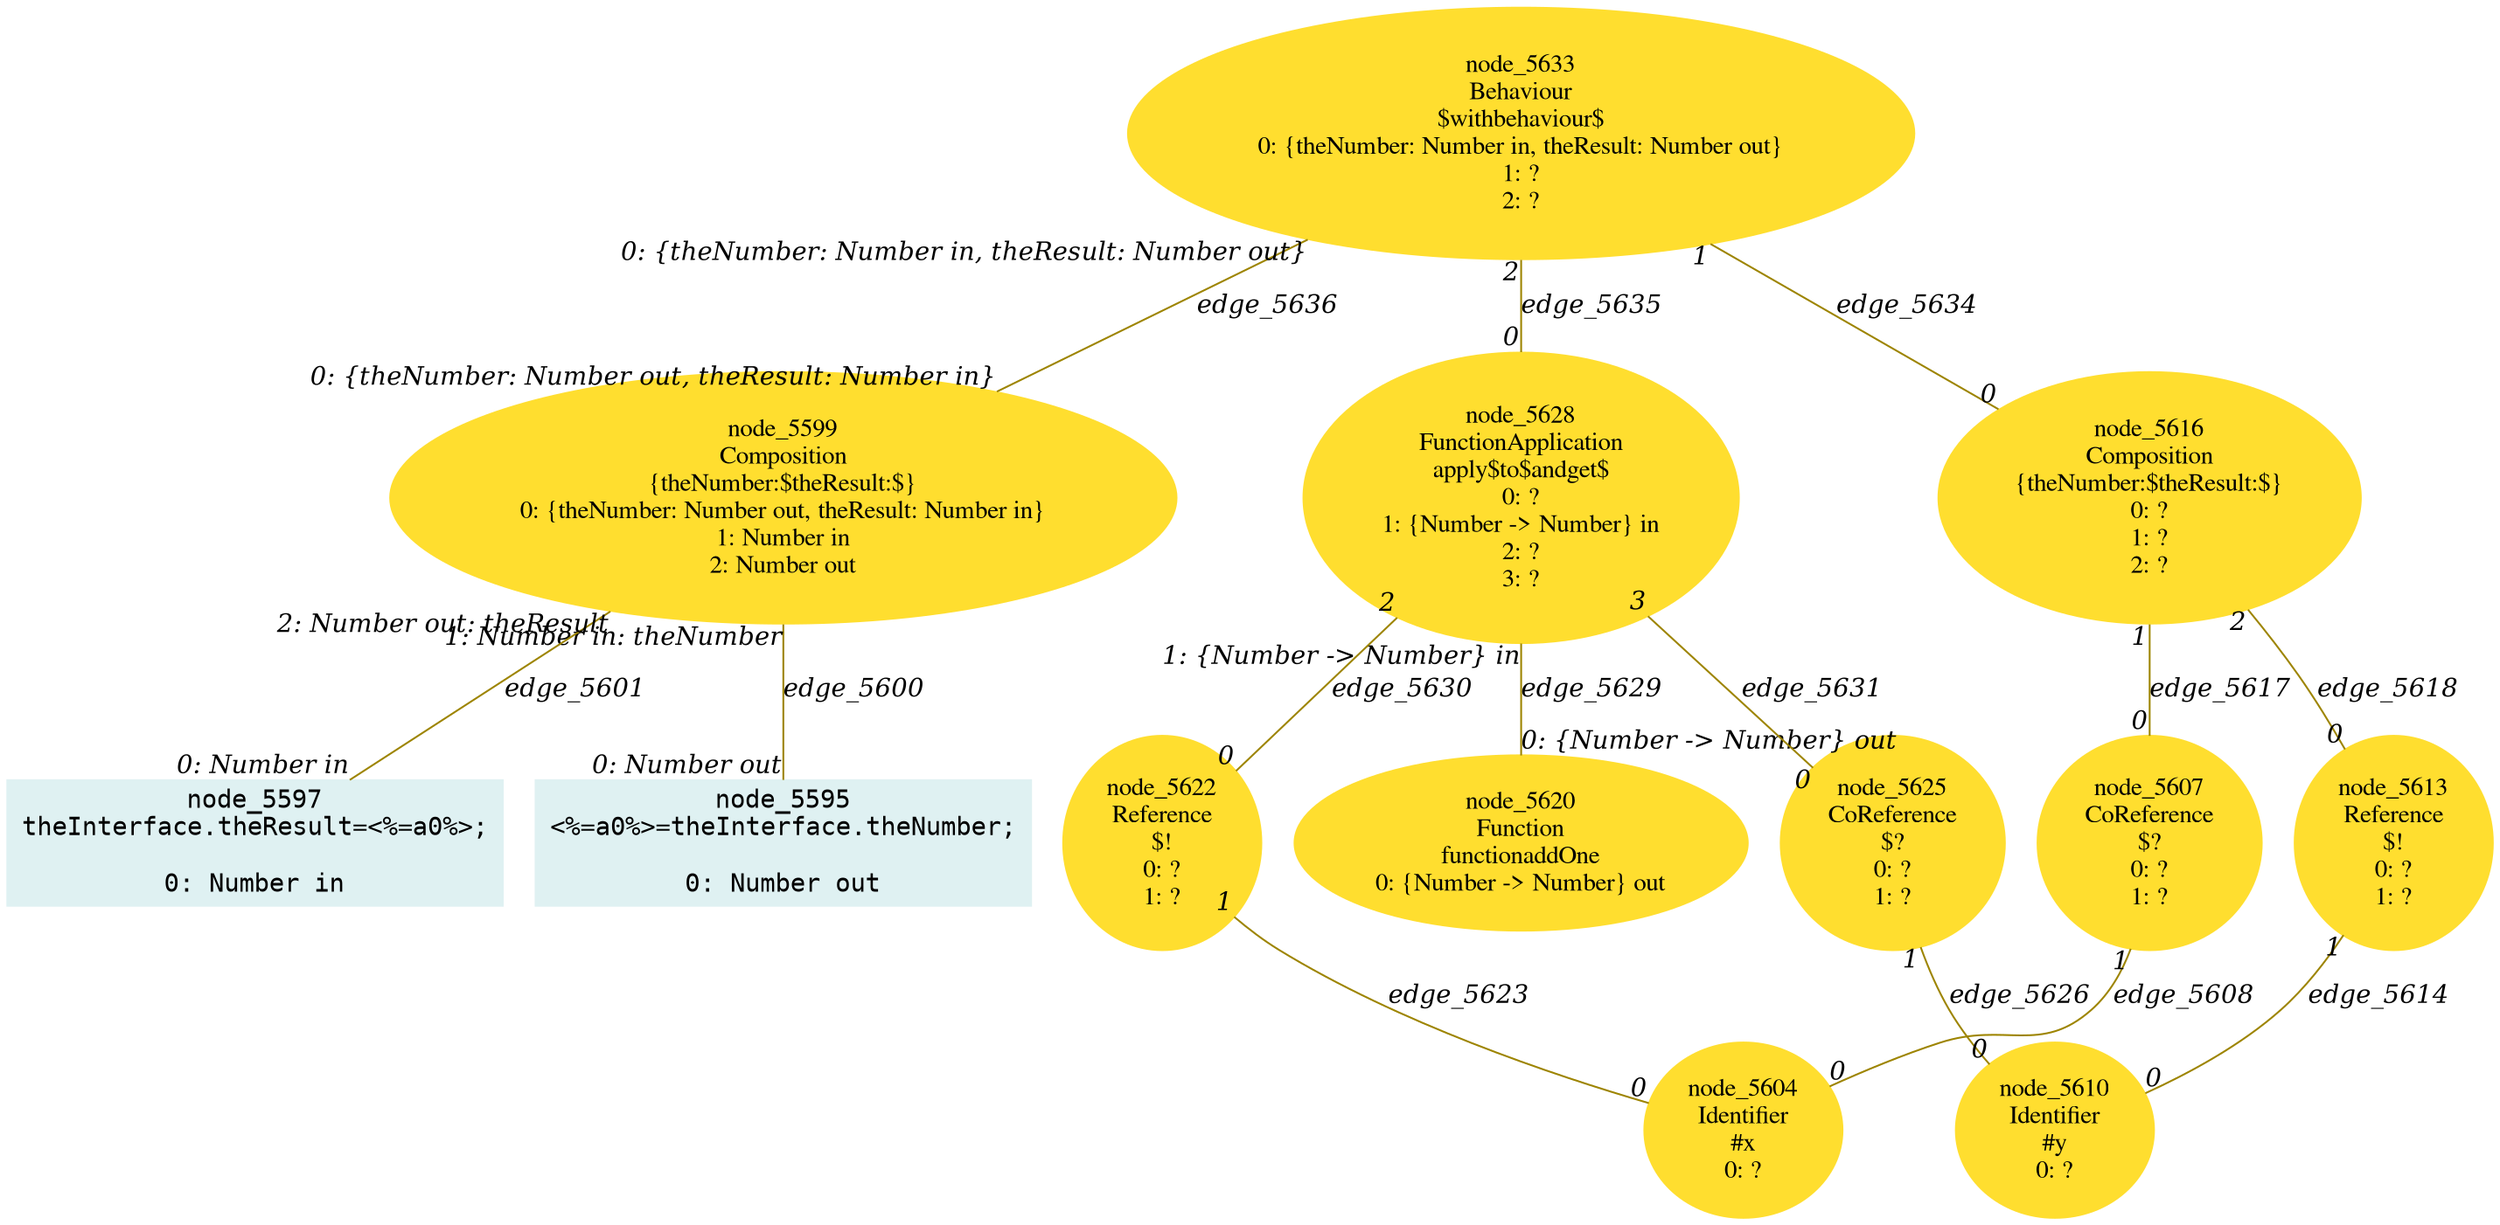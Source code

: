 digraph g{node_5595 [shape="box", style="filled", color="#dff1f2", fontname="Courier", label="node_5595
<%=a0%>=theInterface.theNumber;

0: Number out" ]
node_5597 [shape="box", style="filled", color="#dff1f2", fontname="Courier", label="node_5597
theInterface.theResult=<%=a0%>;

0: Number in" ]
node_5599 [shape="ellipse", style="filled", color="#ffde2f", fontname="Times", label="node_5599
Composition
{theNumber:$theResult:$}
0: {theNumber: Number out, theResult: Number in}
1: Number in
2: Number out" ]
node_5604 [shape="ellipse", style="filled", color="#ffde2f", fontname="Times", label="node_5604
Identifier
#x
0: ?" ]
node_5607 [shape="ellipse", style="filled", color="#ffde2f", fontname="Times", label="node_5607
CoReference
$?
0: ?
1: ?" ]
node_5610 [shape="ellipse", style="filled", color="#ffde2f", fontname="Times", label="node_5610
Identifier
#y
0: ?" ]
node_5613 [shape="ellipse", style="filled", color="#ffde2f", fontname="Times", label="node_5613
Reference
$!
0: ?
1: ?" ]
node_5616 [shape="ellipse", style="filled", color="#ffde2f", fontname="Times", label="node_5616
Composition
{theNumber:$theResult:$}
0: ?
1: ?
2: ?" ]
node_5620 [shape="ellipse", style="filled", color="#ffde2f", fontname="Times", label="node_5620
Function
functionaddOne
0: {Number -> Number} out" ]
node_5622 [shape="ellipse", style="filled", color="#ffde2f", fontname="Times", label="node_5622
Reference
$!
0: ?
1: ?" ]
node_5625 [shape="ellipse", style="filled", color="#ffde2f", fontname="Times", label="node_5625
CoReference
$?
0: ?
1: ?" ]
node_5628 [shape="ellipse", style="filled", color="#ffde2f", fontname="Times", label="node_5628
FunctionApplication
apply$to$andget$
0: ?
1: {Number -> Number} in
2: ?
3: ?" ]
node_5633 [shape="ellipse", style="filled", color="#ffde2f", fontname="Times", label="node_5633
Behaviour
$withbehaviour$
0: {theNumber: Number in, theResult: Number out}
1: ?
2: ?" ]
node_5599 -> node_5595 [dir=none, arrowHead=none, fontname="Times-Italic", arrowsize=1, color="#9d8400", label="edge_5600",  headlabel="0: Number out", taillabel="1: Number in: theNumber" ]
node_5599 -> node_5597 [dir=none, arrowHead=none, fontname="Times-Italic", arrowsize=1, color="#9d8400", label="edge_5601",  headlabel="0: Number in", taillabel="2: Number out: theResult" ]
node_5607 -> node_5604 [dir=none, arrowHead=none, fontname="Times-Italic", arrowsize=1, color="#9d8400", label="edge_5608",  headlabel="0", taillabel="1" ]
node_5613 -> node_5610 [dir=none, arrowHead=none, fontname="Times-Italic", arrowsize=1, color="#9d8400", label="edge_5614",  headlabel="0", taillabel="1" ]
node_5616 -> node_5607 [dir=none, arrowHead=none, fontname="Times-Italic", arrowsize=1, color="#9d8400", label="edge_5617",  headlabel="0", taillabel="1" ]
node_5616 -> node_5613 [dir=none, arrowHead=none, fontname="Times-Italic", arrowsize=1, color="#9d8400", label="edge_5618",  headlabel="0", taillabel="2" ]
node_5622 -> node_5604 [dir=none, arrowHead=none, fontname="Times-Italic", arrowsize=1, color="#9d8400", label="edge_5623",  headlabel="0", taillabel="1" ]
node_5625 -> node_5610 [dir=none, arrowHead=none, fontname="Times-Italic", arrowsize=1, color="#9d8400", label="edge_5626",  headlabel="0", taillabel="1" ]
node_5628 -> node_5620 [dir=none, arrowHead=none, fontname="Times-Italic", arrowsize=1, color="#9d8400", label="edge_5629",  headlabel="0: {Number -> Number} out", taillabel="1: {Number -> Number} in" ]
node_5628 -> node_5622 [dir=none, arrowHead=none, fontname="Times-Italic", arrowsize=1, color="#9d8400", label="edge_5630",  headlabel="0", taillabel="2" ]
node_5628 -> node_5625 [dir=none, arrowHead=none, fontname="Times-Italic", arrowsize=1, color="#9d8400", label="edge_5631",  headlabel="0", taillabel="3" ]
node_5633 -> node_5616 [dir=none, arrowHead=none, fontname="Times-Italic", arrowsize=1, color="#9d8400", label="edge_5634",  headlabel="0", taillabel="1" ]
node_5633 -> node_5628 [dir=none, arrowHead=none, fontname="Times-Italic", arrowsize=1, color="#9d8400", label="edge_5635",  headlabel="0", taillabel="2" ]
node_5633 -> node_5599 [dir=none, arrowHead=none, fontname="Times-Italic", arrowsize=1, color="#9d8400", label="edge_5636",  headlabel="0: {theNumber: Number out, theResult: Number in}", taillabel="0: {theNumber: Number in, theResult: Number out}" ]
}